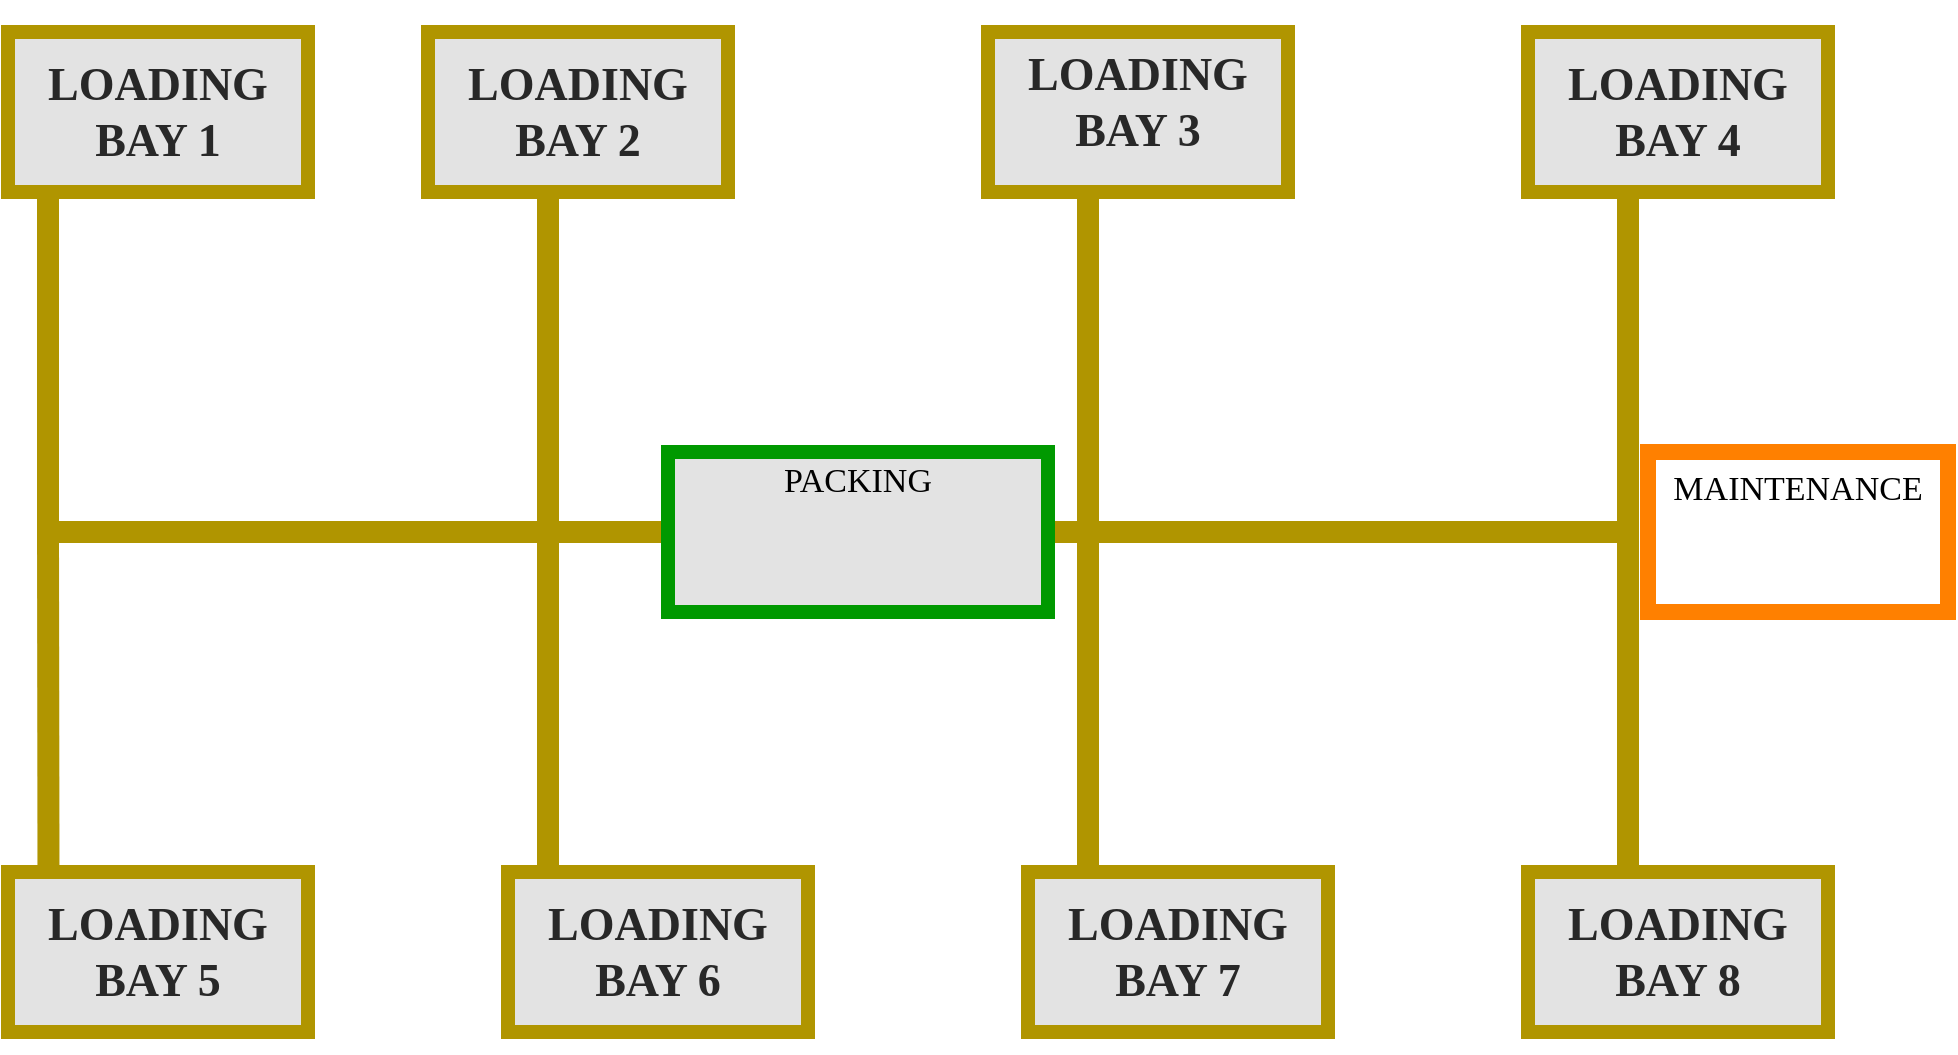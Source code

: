 <mxfile version="27.1.6">
  <diagram name="Page-1" id="JI3X6O-s760ffvM923Gw">
    <mxGraphModel dx="3166" dy="779" grid="1" gridSize="10" guides="1" tooltips="1" connect="1" arrows="1" fold="1" page="1" pageScale="1" pageWidth="1100" pageHeight="600" math="0" shadow="0">
      <root>
        <mxCell id="0" />
        <mxCell id="1" parent="0" />
        <mxCell id="Tgi34v9Rim2OoH0ApFjI-2" value="" style="endArrow=none;html=1;rounded=0;fillColor=#e3c800;strokeColor=#B09500;strokeWidth=11;" edge="1" parent="1" source="Tgi34v9Rim2OoH0ApFjI-20">
          <mxGeometry width="50" height="50" relative="1" as="geometry">
            <mxPoint x="21" y="300" as="sourcePoint" />
            <mxPoint x="810" y="300" as="targetPoint" />
          </mxGeometry>
        </mxCell>
        <mxCell id="Tgi34v9Rim2OoH0ApFjI-3" value="" style="endArrow=none;html=1;rounded=0;fillColor=#e3c800;strokeColor=#B09500;strokeWidth=11;entryX=0.014;entryY=0.828;entryDx=0;entryDy=0;entryPerimeter=0;" edge="1" parent="1">
          <mxGeometry width="50" height="50" relative="1" as="geometry">
            <mxPoint x="20" y="300" as="sourcePoint" />
            <mxPoint x="20.272" y="490.24" as="targetPoint" />
          </mxGeometry>
        </mxCell>
        <mxCell id="Tgi34v9Rim2OoH0ApFjI-4" value="" style="endArrow=none;html=1;rounded=0;fillColor=#e3c800;strokeColor=#B09500;strokeWidth=11;entryX=0.014;entryY=0.828;entryDx=0;entryDy=0;entryPerimeter=0;" edge="1" parent="1">
          <mxGeometry width="50" height="50" relative="1" as="geometry">
            <mxPoint x="270" y="300" as="sourcePoint" />
            <mxPoint x="270" y="490" as="targetPoint" />
          </mxGeometry>
        </mxCell>
        <mxCell id="Tgi34v9Rim2OoH0ApFjI-5" value="" style="endArrow=none;html=1;rounded=0;fillColor=#e3c800;strokeColor=#B09500;strokeWidth=11;entryX=0.014;entryY=0.828;entryDx=0;entryDy=0;entryPerimeter=0;" edge="1" parent="1">
          <mxGeometry width="50" height="50" relative="1" as="geometry">
            <mxPoint x="540" y="300" as="sourcePoint" />
            <mxPoint x="540" y="490" as="targetPoint" />
          </mxGeometry>
        </mxCell>
        <mxCell id="Tgi34v9Rim2OoH0ApFjI-6" value="" style="endArrow=none;html=1;rounded=0;fillColor=#e3c800;strokeColor=#B09500;strokeWidth=11;entryX=0.014;entryY=0.828;entryDx=0;entryDy=0;entryPerimeter=0;" edge="1" parent="1">
          <mxGeometry width="50" height="50" relative="1" as="geometry">
            <mxPoint x="810" y="300" as="sourcePoint" />
            <mxPoint x="810" y="490" as="targetPoint" />
          </mxGeometry>
        </mxCell>
        <mxCell id="Tgi34v9Rim2OoH0ApFjI-7" value="" style="endArrow=none;html=1;rounded=0;fillColor=#e3c800;strokeColor=#B09500;strokeWidth=11;entryX=0.014;entryY=0.828;entryDx=0;entryDy=0;entryPerimeter=0;" edge="1" parent="1">
          <mxGeometry width="50" height="50" relative="1" as="geometry">
            <mxPoint x="810" y="120" as="sourcePoint" />
            <mxPoint x="810" y="310" as="targetPoint" />
          </mxGeometry>
        </mxCell>
        <mxCell id="Tgi34v9Rim2OoH0ApFjI-8" value="" style="endArrow=none;html=1;rounded=0;fillColor=#e3c800;strokeColor=#B09500;strokeWidth=11;entryX=0.014;entryY=0.828;entryDx=0;entryDy=0;entryPerimeter=0;" edge="1" parent="1">
          <mxGeometry width="50" height="50" relative="1" as="geometry">
            <mxPoint x="540" y="110" as="sourcePoint" />
            <mxPoint x="540" y="300" as="targetPoint" />
          </mxGeometry>
        </mxCell>
        <mxCell id="Tgi34v9Rim2OoH0ApFjI-9" value="" style="endArrow=none;html=1;rounded=0;fillColor=#e3c800;strokeColor=#B09500;strokeWidth=11;entryX=0.014;entryY=0.828;entryDx=0;entryDy=0;entryPerimeter=0;" edge="1" parent="1">
          <mxGeometry width="50" height="50" relative="1" as="geometry">
            <mxPoint x="270" y="110" as="sourcePoint" />
            <mxPoint x="270" y="300" as="targetPoint" />
          </mxGeometry>
        </mxCell>
        <mxCell id="Tgi34v9Rim2OoH0ApFjI-10" value="" style="endArrow=none;html=1;rounded=0;fillColor=#e3c800;strokeColor=#B09500;strokeWidth=11;entryX=0.014;entryY=0.828;entryDx=0;entryDy=0;entryPerimeter=0;" edge="1" parent="1">
          <mxGeometry width="50" height="50" relative="1" as="geometry">
            <mxPoint x="20" y="110" as="sourcePoint" />
            <mxPoint x="20" y="300" as="targetPoint" />
          </mxGeometry>
        </mxCell>
        <mxCell id="Tgi34v9Rim2OoH0ApFjI-11" value="" style="rounded=0;whiteSpace=wrap;html=1;fillColor=light-dark(#e3e3e3, #2a2a2a);fontColor=#000000;strokeColor=#B09500;strokeWidth=7;" vertex="1" parent="1">
          <mxGeometry y="50" width="150" height="80" as="geometry" />
        </mxCell>
        <mxCell id="Tgi34v9Rim2OoH0ApFjI-12" value="" style="rounded=0;whiteSpace=wrap;html=1;fillColor=#E3E3E3;fontColor=#000000;strokeColor=#B09500;strokeWidth=7;" vertex="1" parent="1">
          <mxGeometry x="210" y="50" width="150" height="80" as="geometry" />
        </mxCell>
        <mxCell id="Tgi34v9Rim2OoH0ApFjI-13" value="" style="rounded=0;whiteSpace=wrap;html=1;fillColor=#E3E3E3;fontColor=#000000;strokeColor=#B09500;strokeWidth=7;" vertex="1" parent="1">
          <mxGeometry x="490" y="50" width="150" height="80" as="geometry" />
        </mxCell>
        <mxCell id="Tgi34v9Rim2OoH0ApFjI-14" value="" style="rounded=0;whiteSpace=wrap;html=1;fillColor=#E3E3E3;fontColor=#000000;strokeColor=#B09500;strokeWidth=7;" vertex="1" parent="1">
          <mxGeometry x="760" y="50" width="150" height="80" as="geometry" />
        </mxCell>
        <mxCell id="Tgi34v9Rim2OoH0ApFjI-15" value="" style="rounded=0;whiteSpace=wrap;html=1;strokeColor=#FF8000;strokeWidth=8;" vertex="1" parent="1">
          <mxGeometry x="820" y="260" width="150" height="80" as="geometry" />
        </mxCell>
        <mxCell id="Tgi34v9Rim2OoH0ApFjI-16" value="" style="rounded=0;whiteSpace=wrap;html=1;fillColor=#E3E3E3;fontColor=#000000;strokeColor=#B09500;strokeWidth=7;" vertex="1" parent="1">
          <mxGeometry x="760" y="470" width="150" height="80" as="geometry" />
        </mxCell>
        <mxCell id="Tgi34v9Rim2OoH0ApFjI-17" value="" style="rounded=0;whiteSpace=wrap;html=1;fillColor=#E3E3E3;fontColor=#000000;strokeColor=#B09500;strokeWidth=7;" vertex="1" parent="1">
          <mxGeometry x="510" y="470" width="150" height="80" as="geometry" />
        </mxCell>
        <mxCell id="Tgi34v9Rim2OoH0ApFjI-18" value="" style="rounded=0;whiteSpace=wrap;html=1;fillColor=#E3E3E3;fontColor=#000000;strokeColor=#B09500;strokeWidth=7;" vertex="1" parent="1">
          <mxGeometry x="250" y="470" width="150" height="80" as="geometry" />
        </mxCell>
        <mxCell id="Tgi34v9Rim2OoH0ApFjI-19" value="" style="rounded=0;whiteSpace=wrap;html=1;fillColor=#E3E3E3;fontColor=#000000;strokeColor=#B09500;strokeWidth=7;" vertex="1" parent="1">
          <mxGeometry y="470" width="150" height="80" as="geometry" />
        </mxCell>
        <mxCell id="Tgi34v9Rim2OoH0ApFjI-21" value="" style="endArrow=none;html=1;rounded=0;fillColor=#e3c800;strokeColor=#B09500;strokeWidth=11;" edge="1" parent="1" target="Tgi34v9Rim2OoH0ApFjI-20">
          <mxGeometry width="50" height="50" relative="1" as="geometry">
            <mxPoint x="21" y="300" as="sourcePoint" />
            <mxPoint x="810" y="300" as="targetPoint" />
          </mxGeometry>
        </mxCell>
        <mxCell id="Tgi34v9Rim2OoH0ApFjI-20" value="" style="rounded=0;whiteSpace=wrap;html=1;fillColor=#E3E3E3;fontColor=#000000;strokeColor=#009900;strokeWidth=7;" vertex="1" parent="1">
          <mxGeometry x="330" y="260" width="190" height="80" as="geometry" />
        </mxCell>
        <mxCell id="Tgi34v9Rim2OoH0ApFjI-22" value="&lt;p&gt;&lt;span style=&quot;color: rgb(40, 40, 40);&quot;&gt;&lt;b&gt;&lt;font face=&quot;Russo One&quot; data-font-src=&quot;https://fonts.googleapis.com/css?family=+Russo+One+&quot;&gt;LOADING BAY 1&lt;/font&gt;&lt;/b&gt;&lt;/span&gt;&lt;/p&gt;" style="text;html=1;align=center;verticalAlign=middle;whiteSpace=wrap;rounded=0;fontSize=23;" vertex="1" parent="1">
          <mxGeometry x="15" y="75" width="120" height="30" as="geometry" />
        </mxCell>
        <mxCell id="Tgi34v9Rim2OoH0ApFjI-23" value="&lt;p&gt;&lt;span style=&quot;color: rgb(40, 40, 40);&quot;&gt;&lt;b&gt;&lt;font face=&quot;Russo One&quot; data-font-src=&quot;https://fonts.googleapis.com/css?family=+Russo+One+&quot;&gt;LOADING BAY 2&lt;/font&gt;&lt;/b&gt;&lt;/span&gt;&lt;/p&gt;" style="text;html=1;align=center;verticalAlign=middle;whiteSpace=wrap;rounded=0;fontSize=23;" vertex="1" parent="1">
          <mxGeometry x="225" y="75" width="120" height="30" as="geometry" />
        </mxCell>
        <mxCell id="Tgi34v9Rim2OoH0ApFjI-25" value="&lt;p&gt;&lt;span style=&quot;color: rgb(40, 40, 40);&quot;&gt;&lt;b&gt;&lt;font face=&quot;Russo One&quot; data-font-src=&quot;https://fonts.googleapis.com/css?family=+Russo+One+&quot;&gt;LOADING BAY 3&lt;/font&gt;&lt;/b&gt;&lt;/span&gt;&lt;/p&gt;" style="text;html=1;align=center;verticalAlign=middle;whiteSpace=wrap;rounded=0;fontSize=23;" vertex="1" parent="1">
          <mxGeometry x="505" y="70" width="120" height="30" as="geometry" />
        </mxCell>
        <mxCell id="Tgi34v9Rim2OoH0ApFjI-26" value="&lt;p&gt;&lt;span style=&quot;color: rgb(40, 40, 40);&quot;&gt;&lt;b&gt;&lt;font face=&quot;Russo One&quot; data-font-src=&quot;https://fonts.googleapis.com/css?family=+Russo+One+&quot;&gt;LOADING BAY 4&lt;/font&gt;&lt;/b&gt;&lt;/span&gt;&lt;/p&gt;" style="text;html=1;align=center;verticalAlign=middle;whiteSpace=wrap;rounded=0;fontSize=23;" vertex="1" parent="1">
          <mxGeometry x="775" y="75" width="120" height="30" as="geometry" />
        </mxCell>
        <mxCell id="Tgi34v9Rim2OoH0ApFjI-27" value="&lt;p&gt;&lt;span style=&quot;color: rgb(40, 40, 40);&quot;&gt;&lt;b&gt;&lt;font face=&quot;Russo One&quot; data-font-src=&quot;https://fonts.googleapis.com/css?family=+Russo+One+&quot;&gt;LOADING BAY 5&lt;/font&gt;&lt;/b&gt;&lt;/span&gt;&lt;/p&gt;" style="text;html=1;align=center;verticalAlign=middle;whiteSpace=wrap;rounded=0;fontSize=23;" vertex="1" parent="1">
          <mxGeometry x="15" y="495" width="120" height="30" as="geometry" />
        </mxCell>
        <mxCell id="Tgi34v9Rim2OoH0ApFjI-28" value="&lt;p&gt;&lt;span style=&quot;color: rgb(40, 40, 40);&quot;&gt;&lt;b&gt;&lt;font face=&quot;Russo One&quot; data-font-src=&quot;https://fonts.googleapis.com/css?family=+Russo+One+&quot;&gt;LOADING BAY 6&lt;/font&gt;&lt;/b&gt;&lt;/span&gt;&lt;/p&gt;" style="text;html=1;align=center;verticalAlign=middle;whiteSpace=wrap;rounded=0;fontSize=23;" vertex="1" parent="1">
          <mxGeometry x="265" y="495" width="120" height="30" as="geometry" />
        </mxCell>
        <mxCell id="Tgi34v9Rim2OoH0ApFjI-29" value="&lt;p&gt;&lt;span style=&quot;color: rgb(40, 40, 40);&quot;&gt;&lt;b&gt;&lt;font face=&quot;Russo One&quot; data-font-src=&quot;https://fonts.googleapis.com/css?family=+Russo+One+&quot;&gt;LOADING BAY 7&lt;/font&gt;&lt;/b&gt;&lt;/span&gt;&lt;/p&gt;" style="text;html=1;align=center;verticalAlign=middle;whiteSpace=wrap;rounded=0;fontSize=23;" vertex="1" parent="1">
          <mxGeometry x="525" y="495" width="120" height="30" as="geometry" />
        </mxCell>
        <mxCell id="Tgi34v9Rim2OoH0ApFjI-30" value="&lt;p&gt;&lt;span style=&quot;color: rgb(40, 40, 40);&quot;&gt;&lt;b&gt;&lt;font face=&quot;Russo One&quot; data-font-src=&quot;https://fonts.googleapis.com/css?family=+Russo+One+&quot;&gt;LOADING BAY 8&lt;/font&gt;&lt;/b&gt;&lt;/span&gt;&lt;/p&gt;" style="text;html=1;align=center;verticalAlign=middle;whiteSpace=wrap;rounded=0;fontSize=23;" vertex="1" parent="1">
          <mxGeometry x="775" y="495" width="120" height="30" as="geometry" />
        </mxCell>
        <mxCell id="Tgi34v9Rim2OoH0ApFjI-31" value="MAINTENANCE" style="text;html=1;align=center;verticalAlign=middle;whiteSpace=wrap;rounded=0;fontSize=17;fontFamily=Russo One;fontSource=https%3A%2F%2Ffonts.googleapis.com%2Fcss%3Ffamily%3DRusso%2BOne;" vertex="1" parent="1">
          <mxGeometry x="835" y="264" width="120" height="30" as="geometry" />
        </mxCell>
        <mxCell id="Tgi34v9Rim2OoH0ApFjI-32" value="PACKING" style="text;html=1;align=center;verticalAlign=middle;whiteSpace=wrap;rounded=0;fontSize=17;fontFamily=Russo One;fontSource=https%3A%2F%2Ffonts.googleapis.com%2Fcss%3Ffamily%3DRusso%2BOne;" vertex="1" parent="1">
          <mxGeometry x="365" y="260" width="120" height="30" as="geometry" />
        </mxCell>
      </root>
    </mxGraphModel>
  </diagram>
</mxfile>
